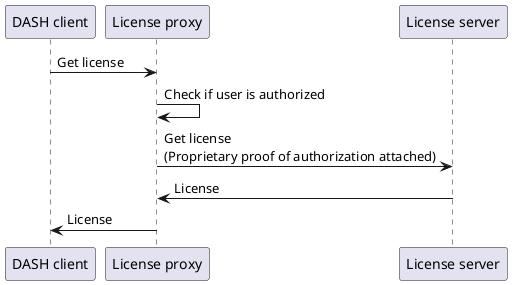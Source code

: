 @startuml

participant "DASH client" as Client
participant "License proxy" as Proxy
participant "License server" as LS

Client -> Proxy : Get license
Proxy -> Proxy : Check if user is authorized
Proxy -> LS : Get license\n(Proprietary proof of authorization attached)
LS -> Proxy : License
Proxy -> Client : License

@enduml